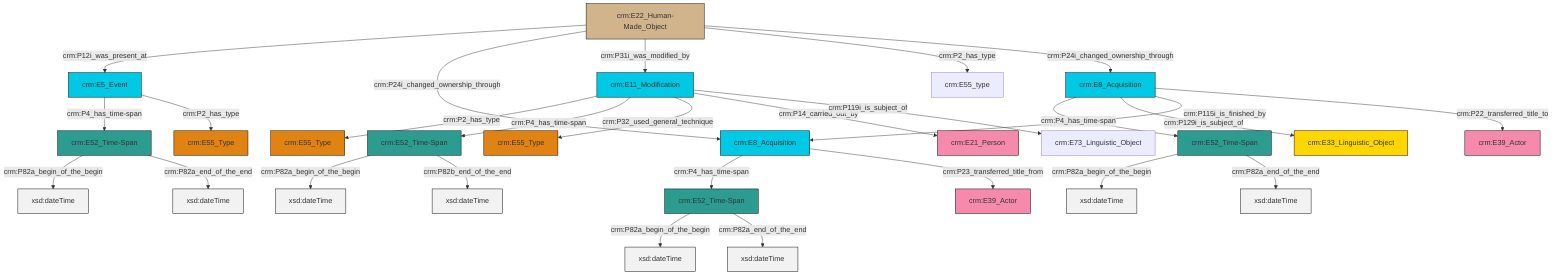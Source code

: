 graph TD
classDef Literal fill:#f2f2f2,stroke:#000000;
classDef CRM_Entity fill:#FFFFFF,stroke:#000000;
classDef Temporal_Entity fill:#00C9E6, stroke:#000000;
classDef Type fill:#E18312, stroke:#000000;
classDef Time-Span fill:#2C9C91, stroke:#000000;
classDef Appellation fill:#FFEB7F, stroke:#000000;
classDef Place fill:#008836, stroke:#000000;
classDef Persistent_Item fill:#B266B2, stroke:#000000;
classDef Conceptual_Object fill:#FFD700, stroke:#000000;
classDef Physical_Thing fill:#D2B48C, stroke:#000000;
classDef Actor fill:#f58aad, stroke:#000000;
classDef PC_Classes fill:#4ce600, stroke:#000000;
classDef Multi fill:#cccccc,stroke:#000000;

2["crm:E11_Modification"]:::Temporal_Entity -->|crm:P2_has_type| 3["crm:E55_Type"]:::Type
4["crm:E8_Acquisition"]:::Temporal_Entity -->|crm:P4_has_time-span| 5["crm:E52_Time-Span"]:::Time-Span
6["crm:E22_Human-Made_Object"]:::Physical_Thing -->|crm:P12i_was_present_at| 7["crm:E5_Event"]:::Temporal_Entity
2["crm:E11_Modification"]:::Temporal_Entity -->|crm:P4_has_time-span| 10["crm:E52_Time-Span"]:::Time-Span
10["crm:E52_Time-Span"]:::Time-Span -->|crm:P82a_begin_of_the_begin| 11[xsd:dateTime]:::Literal
14["crm:E52_Time-Span"]:::Time-Span -->|crm:P82a_begin_of_the_begin| 15[xsd:dateTime]:::Literal
10["crm:E52_Time-Span"]:::Time-Span -->|crm:P82b_end_of_the_end| 17[xsd:dateTime]:::Literal
5["crm:E52_Time-Span"]:::Time-Span -->|crm:P82a_begin_of_the_begin| 18[xsd:dateTime]:::Literal
7["crm:E5_Event"]:::Temporal_Entity -->|crm:P4_has_time-span| 14["crm:E52_Time-Span"]:::Time-Span
6["crm:E22_Human-Made_Object"]:::Physical_Thing -->|crm:P24i_changed_ownership_through| 23["crm:E8_Acquisition"]:::Temporal_Entity
23["crm:E8_Acquisition"]:::Temporal_Entity -->|crm:P4_has_time-span| 12["crm:E52_Time-Span"]:::Time-Span
5["crm:E52_Time-Span"]:::Time-Span -->|crm:P82a_end_of_the_end| 26[xsd:dateTime]:::Literal
4["crm:E8_Acquisition"]:::Temporal_Entity -->|crm:P129i_is_subject_of| 21["crm:E33_Linguistic_Object"]:::Conceptual_Object
23["crm:E8_Acquisition"]:::Temporal_Entity -->|crm:P23_transferred_title_from| 27["crm:E39_Actor"]:::Actor
4["crm:E8_Acquisition"]:::Temporal_Entity -->|crm:P115i_is_finished_by| 23["crm:E8_Acquisition"]:::Temporal_Entity
12["crm:E52_Time-Span"]:::Time-Span -->|crm:P82a_begin_of_the_begin| 32[xsd:dateTime]:::Literal
14["crm:E52_Time-Span"]:::Time-Span -->|crm:P82a_end_of_the_end| 33[xsd:dateTime]:::Literal
2["crm:E11_Modification"]:::Temporal_Entity -->|crm:P32_used_general_technique| 0["crm:E55_Type"]:::Type
7["crm:E5_Event"]:::Temporal_Entity -->|crm:P2_has_type| 36["crm:E55_Type"]:::Type
6["crm:E22_Human-Made_Object"]:::Physical_Thing -->|crm:P31i_was_modified_by| 2["crm:E11_Modification"]:::Temporal_Entity
12["crm:E52_Time-Span"]:::Time-Span -->|crm:P82a_end_of_the_end| 38[xsd:dateTime]:::Literal
4["crm:E8_Acquisition"]:::Temporal_Entity -->|crm:P22_transferred_title_to| 39["crm:E39_Actor"]:::Actor
2["crm:E11_Modification"]:::Temporal_Entity -->|crm:P14_carried_out_by| 24["crm:E21_Person"]:::Actor
6["crm:E22_Human-Made_Object"]:::Physical_Thing -->|crm:P2_has_type| 28["crm:E55_type"]:::Default
6["crm:E22_Human-Made_Object"]:::Physical_Thing -->|crm:P24i_changed_ownership_through| 4["crm:E8_Acquisition"]:::Temporal_Entity
2["crm:E11_Modification"]:::Temporal_Entity -->|crm:P119i_is_subject_of| 8["crm:E73_Linguistic_Object"]:::Default